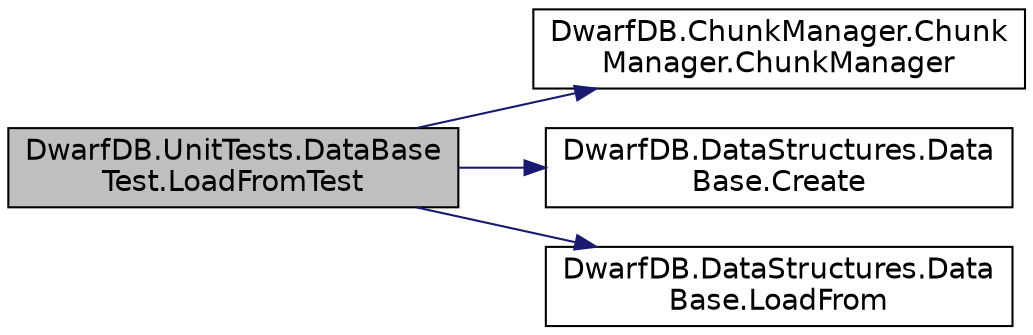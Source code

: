 digraph "DwarfDB.UnitTests.DataBaseTest.LoadFromTest"
{
  edge [fontname="Helvetica",fontsize="14",labelfontname="Helvetica",labelfontsize="14"];
  node [fontname="Helvetica",fontsize="14",shape=record];
  rankdir="LR";
  Node1 [label="DwarfDB.UnitTests.DataBase\lTest.LoadFromTest",height=0.2,width=0.4,color="black", fillcolor="grey75", style="filled", fontcolor="black"];
  Node1 -> Node2 [color="midnightblue",fontsize="14",style="solid",fontname="Helvetica"];
  Node2 [label="DwarfDB.ChunkManager.Chunk\lManager.ChunkManager",height=0.2,width=0.4,color="black", fillcolor="white", style="filled",URL="$dc/d3e/class_dwarf_d_b_1_1_chunk_manager_1_1_chunk_manager.html#af588b4a35c0cce78a9c7ac3261d7bb78"];
  Node1 -> Node3 [color="midnightblue",fontsize="14",style="solid",fontname="Helvetica"];
  Node3 [label="DwarfDB.DataStructures.Data\lBase.Create",height=0.2,width=0.4,color="black", fillcolor="white", style="filled",URL="$da/dfc/class_dwarf_d_b_1_1_data_structures_1_1_data_base.html#a2125965bbb7654634bced7627cc5ad88",tooltip="Creates a new DB "];
  Node1 -> Node4 [color="midnightblue",fontsize="14",style="solid",fontname="Helvetica"];
  Node4 [label="DwarfDB.DataStructures.Data\lBase.LoadFrom",height=0.2,width=0.4,color="black", fillcolor="white", style="filled",URL="$da/dfc/class_dwarf_d_b_1_1_data_structures_1_1_data_base.html#af709d60f64dc5065a95dc678ebc03f30",tooltip="Loads database from a filesystem "];
}

